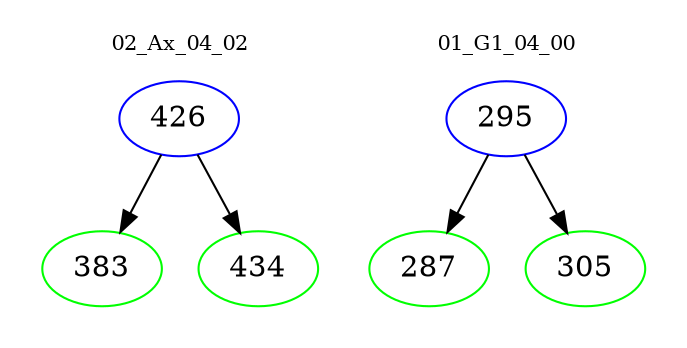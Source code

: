 digraph{
subgraph cluster_0 {
color = white
label = "02_Ax_04_02";
fontsize=10;
T0_426 [label="426", color="blue"]
T0_426 -> T0_383 [color="black"]
T0_383 [label="383", color="green"]
T0_426 -> T0_434 [color="black"]
T0_434 [label="434", color="green"]
}
subgraph cluster_1 {
color = white
label = "01_G1_04_00";
fontsize=10;
T1_295 [label="295", color="blue"]
T1_295 -> T1_287 [color="black"]
T1_287 [label="287", color="green"]
T1_295 -> T1_305 [color="black"]
T1_305 [label="305", color="green"]
}
}
